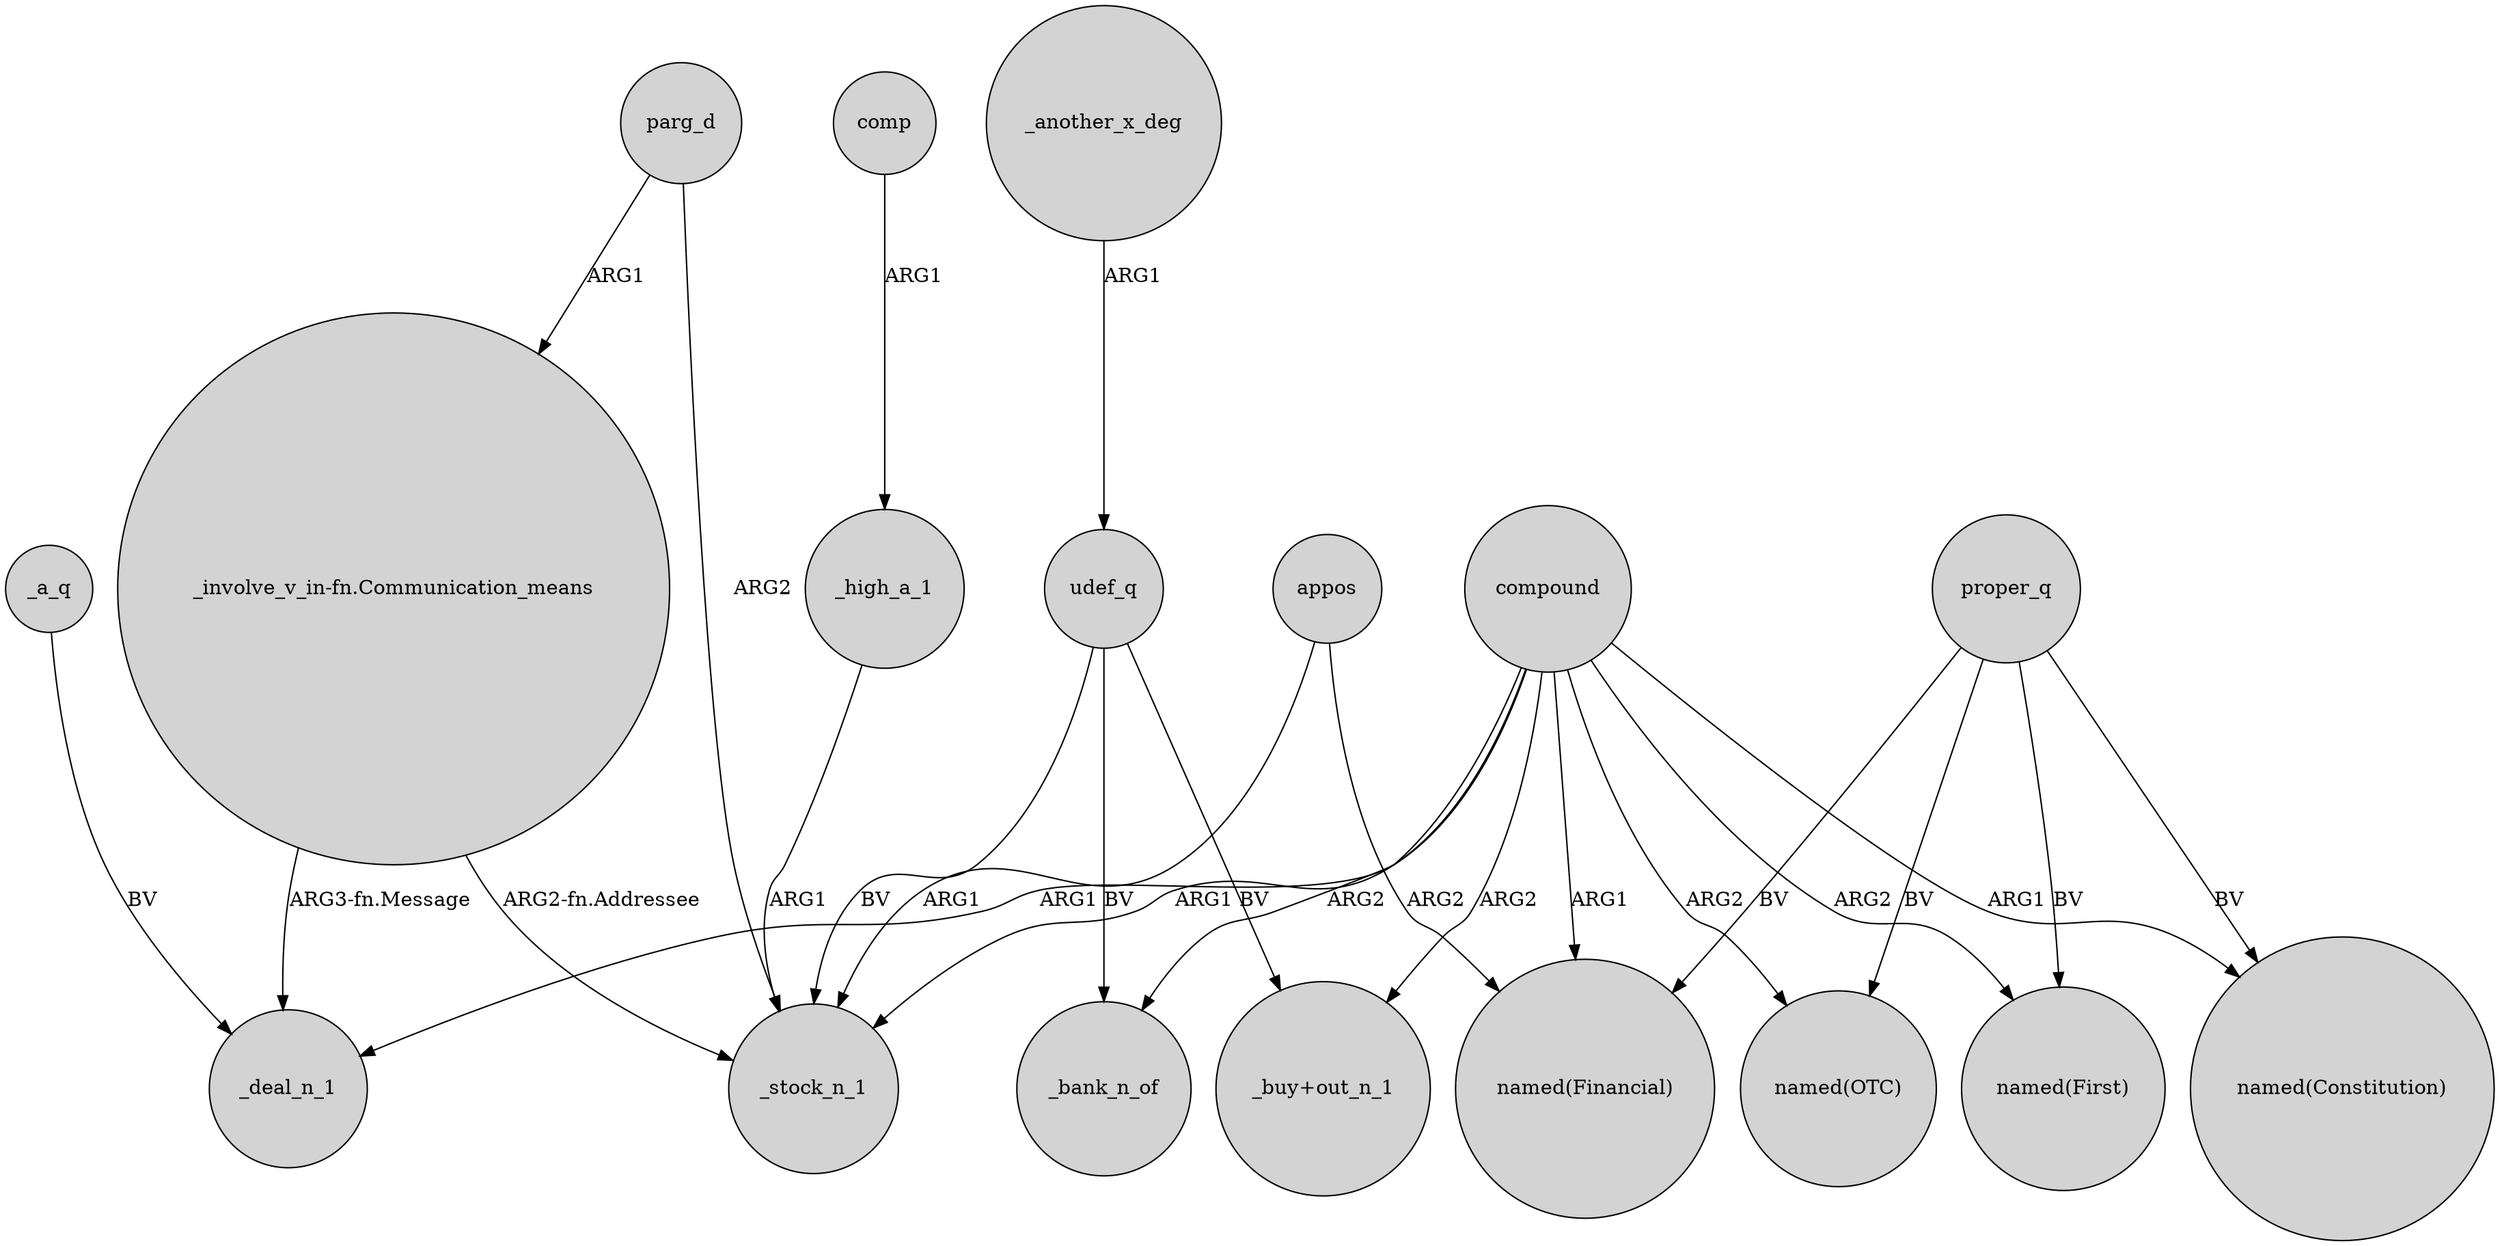 digraph {
	node [shape=circle style=filled]
	compound -> _deal_n_1 [label=ARG1]
	"_involve_v_in-fn.Communication_means" -> _deal_n_1 [label="ARG3-fn.Message"]
	compound -> "named(Constitution)" [label=ARG1]
	udef_q -> _bank_n_of [label=BV]
	"_involve_v_in-fn.Communication_means" -> _stock_n_1 [label="ARG2-fn.Addressee"]
	parg_d -> _stock_n_1 [label=ARG2]
	_a_q -> _deal_n_1 [label=BV]
	compound -> "named(First)" [label=ARG2]
	udef_q -> _stock_n_1 [label=BV]
	compound -> _stock_n_1 [label=ARG1]
	appos -> "named(Financial)" [label=ARG2]
	compound -> "_buy+out_n_1" [label=ARG2]
	proper_q -> "named(Constitution)" [label=BV]
	proper_q -> "named(OTC)" [label=BV]
	comp -> _high_a_1 [label=ARG1]
	compound -> "named(OTC)" [label=ARG2]
	parg_d -> "_involve_v_in-fn.Communication_means" [label=ARG1]
	_high_a_1 -> _stock_n_1 [label=ARG1]
	proper_q -> "named(First)" [label=BV]
	udef_q -> "_buy+out_n_1" [label=BV]
	appos -> _stock_n_1 [label=ARG1]
	compound -> "named(Financial)" [label=ARG1]
	proper_q -> "named(Financial)" [label=BV]
	compound -> _bank_n_of [label=ARG2]
	_another_x_deg -> udef_q [label=ARG1]
}
